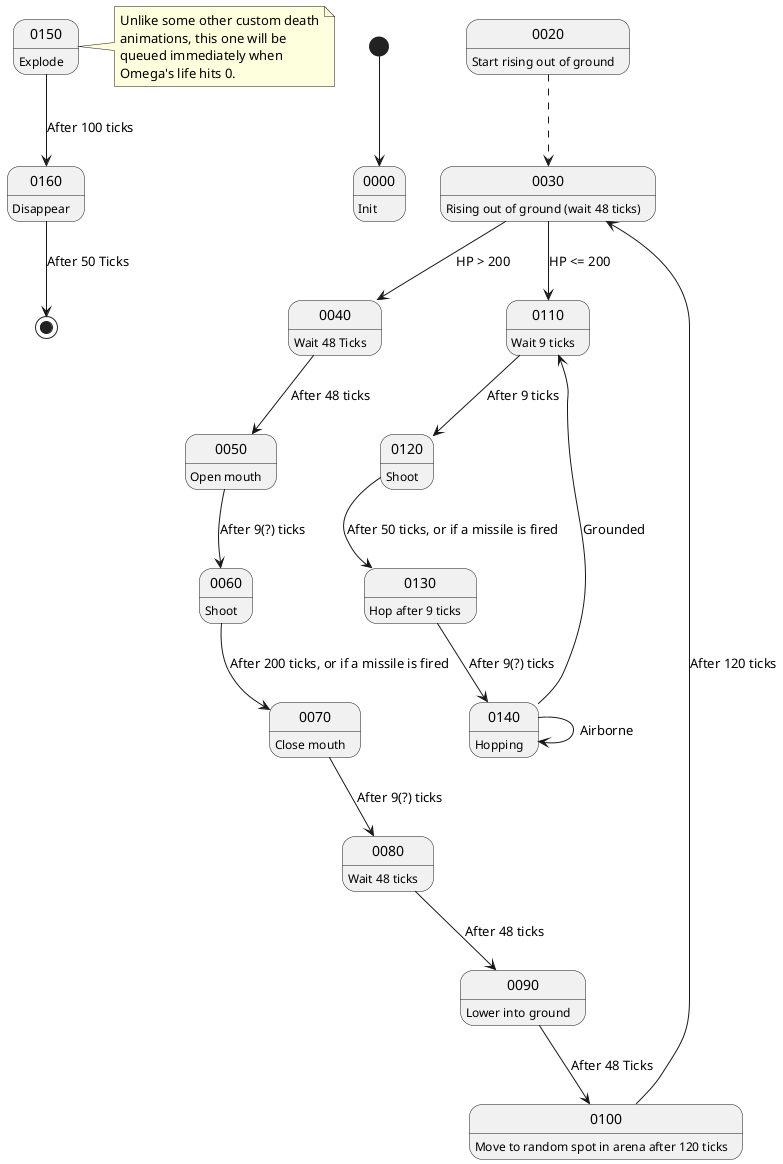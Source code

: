 @startuml Boss 1 - Omega

[*] --> 0000
0000 : Init

0020 : Start rising out of ground
0020 -[dashed]-> 0030

0030 : Rising out of ground (wait 48 ticks)
0030 --> 0040 : HP > 200
0030 --> 0110 : HP <= 200

0040 : Wait 48 Ticks
0040 --> 0050 : After 48 ticks

0050 : Open mouth
0050 --> 0060 : After 9(?) ticks

0060 : Shoot
0060 --> 0070 : After 200 ticks, or if a missile is fired

0070 : Close mouth
0070 --> 0080 : After 9(?) ticks

0080 : Wait 48 ticks
0080 --> 0090 : After 48 ticks

0090 : Lower into ground
0090 --> 0100 : After 48 Ticks

0100 : Move to random spot in arena after 120 ticks
0100 --> 0030 : After 120 ticks

0110 : Wait 9 ticks
0110 --> 0120 : After 9 ticks

0120 : Shoot
0120 --> 0130 : After 50 ticks, or if a missile is fired

0130 : Hop after 9 ticks
0130 --> 0140 : After 9(?) ticks

0140 : Hopping
0140 --> 0140 : Airborne
0140 --> 0110 : Grounded

0150 : Explode
note right of 0150
Unlike some other custom death
animations, this one will be
queued immediately when
Omega's life hits 0.
end note
0150 --> 0160 : After 100 ticks

0160 : Disappear
0160 --> [*] : After 50 Ticks

@enduml
